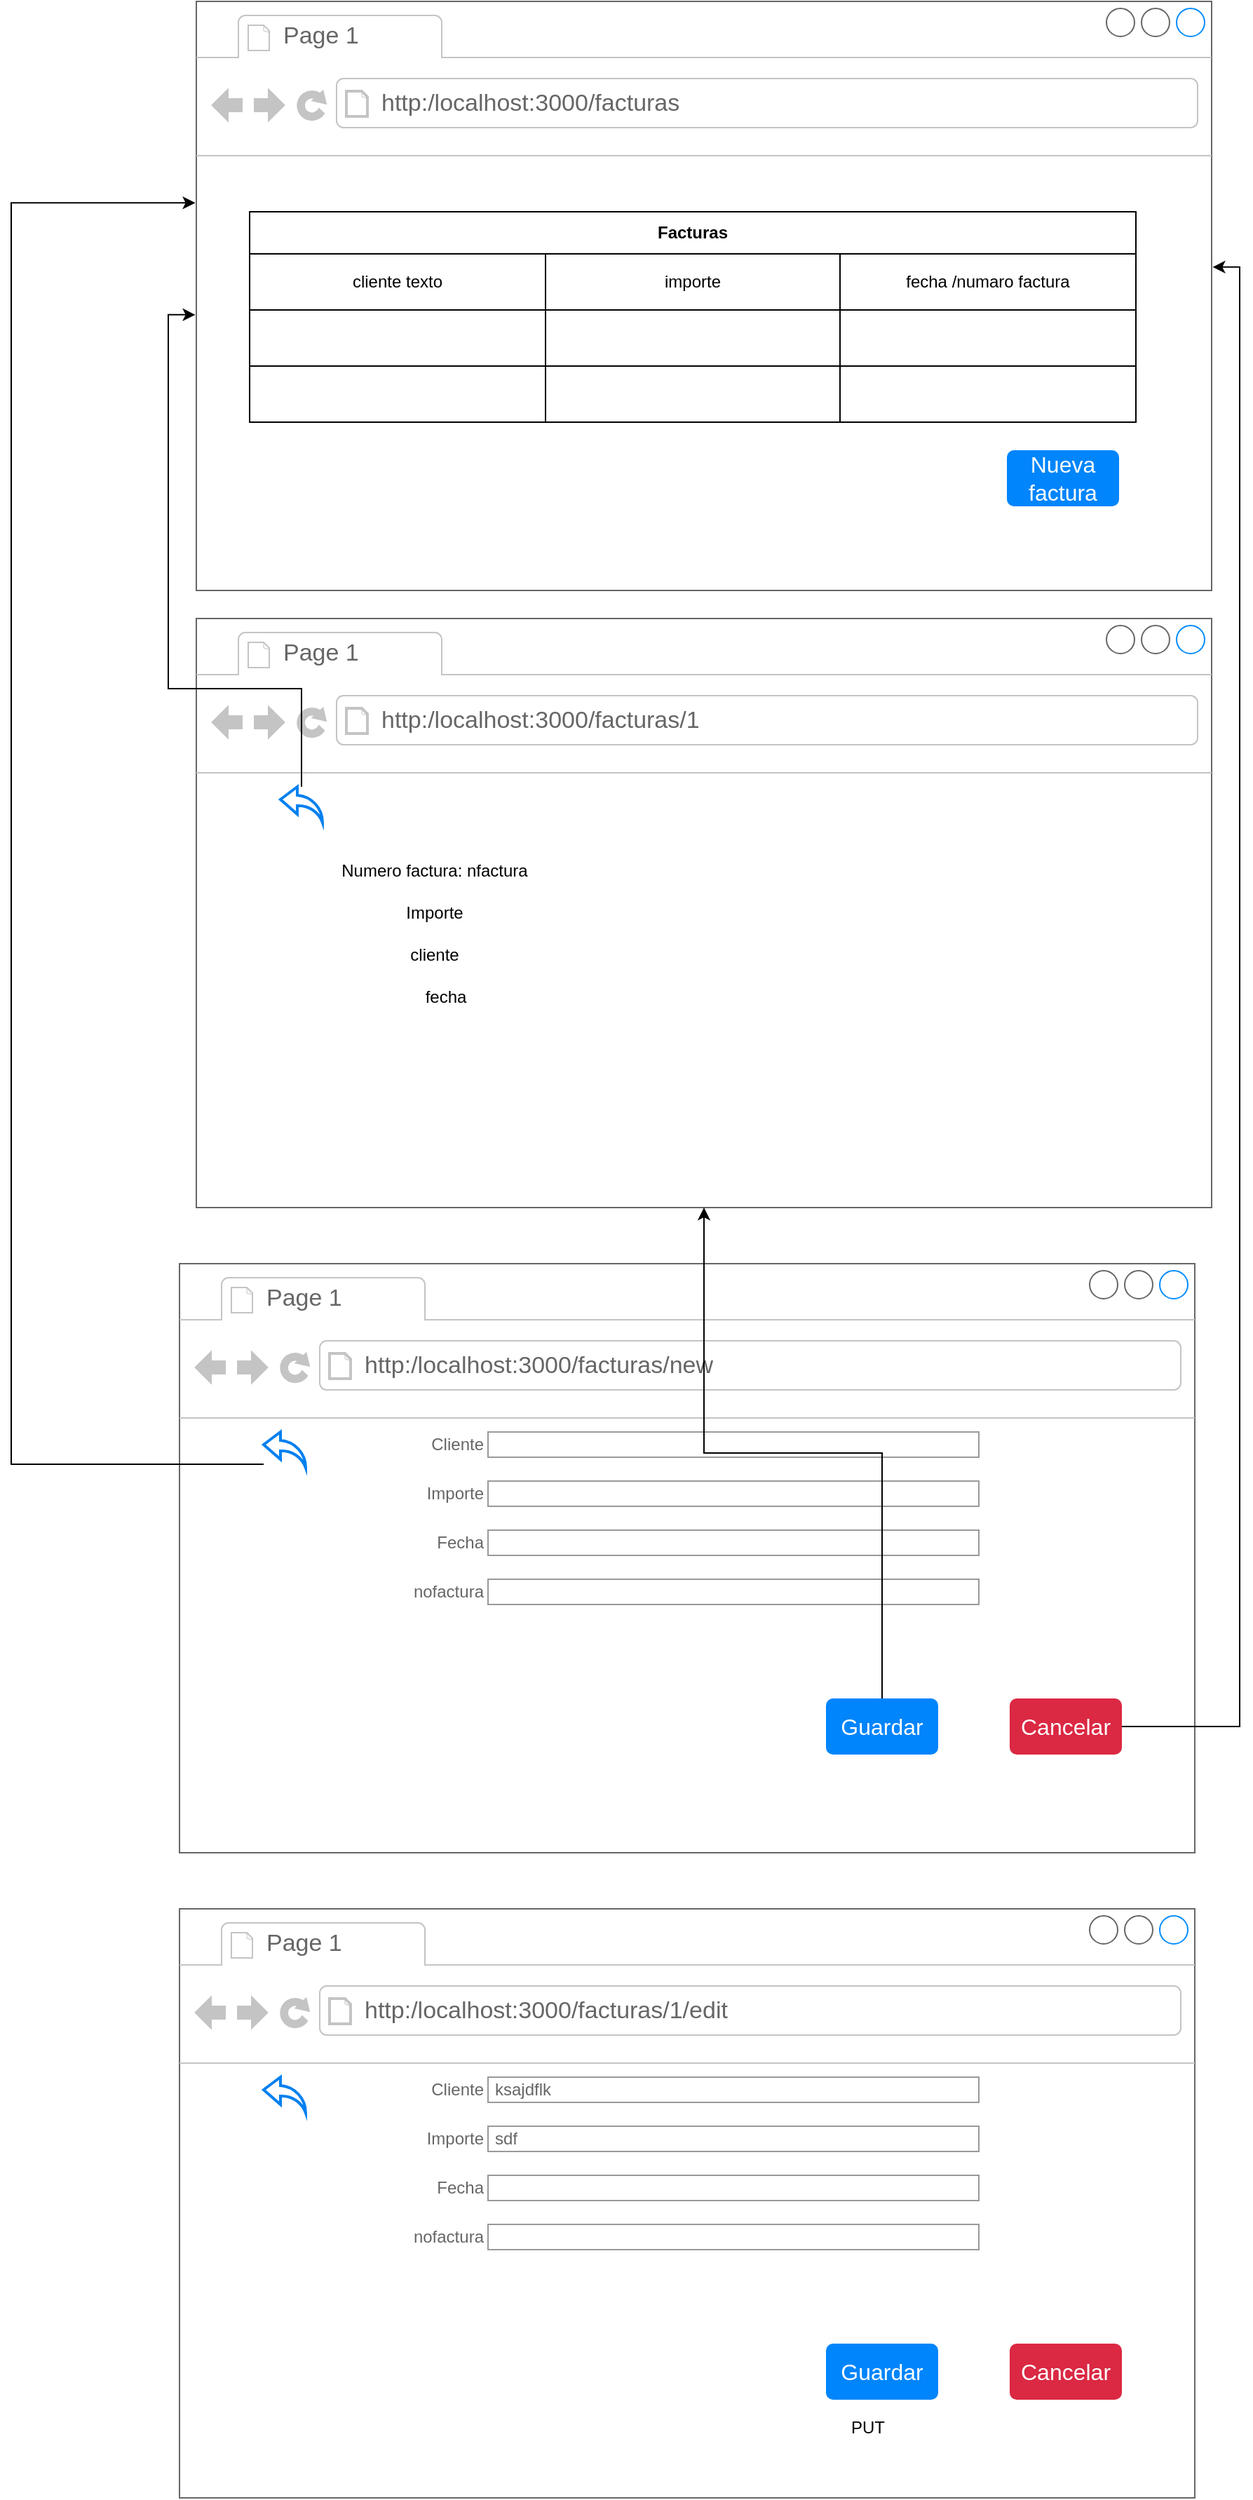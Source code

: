 <mxfile version="14.1.8" type="device" pages="2"><diagram id="fSq6Sp9WxHX3GQcqUJY0" name="Página-1"><mxGraphModel dx="1880" dy="739" grid="1" gridSize="10" guides="1" tooltips="1" connect="1" arrows="1" fold="1" page="1" pageScale="1" pageWidth="827" pageHeight="1169" math="0" shadow="0"><root><mxCell id="0"/><mxCell id="1" parent="0"/><mxCell id="awr5e5B4VhibVtoX33tE-1" value="" style="strokeWidth=1;shadow=0;dashed=0;align=center;html=1;shape=mxgraph.mockup.containers.browserWindow;rSize=0;strokeColor=#666666;strokeColor2=#008cff;strokeColor3=#c4c4c4;mainText=,;recursiveResize=0;" vertex="1" parent="1"><mxGeometry x="52" y="60" width="724" height="420" as="geometry"/></mxCell><mxCell id="awr5e5B4VhibVtoX33tE-2" value="Page 1" style="strokeWidth=1;shadow=0;dashed=0;align=center;html=1;shape=mxgraph.mockup.containers.anchor;fontSize=17;fontColor=#666666;align=left;" vertex="1" parent="awr5e5B4VhibVtoX33tE-1"><mxGeometry x="60" y="12" width="110" height="26" as="geometry"/></mxCell><mxCell id="awr5e5B4VhibVtoX33tE-3" value="http:/localhost:3000/facturas" style="strokeWidth=1;shadow=0;dashed=0;align=center;html=1;shape=mxgraph.mockup.containers.anchor;rSize=0;fontSize=17;fontColor=#666666;align=left;" vertex="1" parent="awr5e5B4VhibVtoX33tE-1"><mxGeometry x="130" y="60" width="250" height="26" as="geometry"/></mxCell><mxCell id="awr5e5B4VhibVtoX33tE-4" value="Facturas" style="shape=table;html=1;whiteSpace=wrap;startSize=30;container=1;collapsible=0;childLayout=tableLayout;fontStyle=1;align=center;" vertex="1" parent="awr5e5B4VhibVtoX33tE-1"><mxGeometry x="38" y="150" width="632" height="150" as="geometry"/></mxCell><mxCell id="awr5e5B4VhibVtoX33tE-5" value="" style="shape=partialRectangle;html=1;whiteSpace=wrap;collapsible=0;dropTarget=0;pointerEvents=0;fillColor=none;top=0;left=0;bottom=0;right=0;points=[[0,0.5],[1,0.5]];portConstraint=eastwest;" vertex="1" parent="awr5e5B4VhibVtoX33tE-4"><mxGeometry y="30" width="632" height="40" as="geometry"/></mxCell><mxCell id="awr5e5B4VhibVtoX33tE-6" value="cliente texto" style="shape=partialRectangle;html=1;whiteSpace=wrap;connectable=0;fillColor=none;top=0;left=0;bottom=0;right=0;overflow=hidden;" vertex="1" parent="awr5e5B4VhibVtoX33tE-5"><mxGeometry width="211" height="40" as="geometry"/></mxCell><mxCell id="awr5e5B4VhibVtoX33tE-7" value="importe" style="shape=partialRectangle;html=1;whiteSpace=wrap;connectable=0;fillColor=none;top=0;left=0;bottom=0;right=0;overflow=hidden;" vertex="1" parent="awr5e5B4VhibVtoX33tE-5"><mxGeometry x="211" width="210" height="40" as="geometry"/></mxCell><mxCell id="awr5e5B4VhibVtoX33tE-8" value="fecha /numaro factura" style="shape=partialRectangle;html=1;whiteSpace=wrap;connectable=0;fillColor=none;top=0;left=0;bottom=0;right=0;overflow=hidden;" vertex="1" parent="awr5e5B4VhibVtoX33tE-5"><mxGeometry x="421" width="211" height="40" as="geometry"/></mxCell><mxCell id="awr5e5B4VhibVtoX33tE-9" value="" style="shape=partialRectangle;html=1;whiteSpace=wrap;collapsible=0;dropTarget=0;pointerEvents=0;fillColor=none;top=0;left=0;bottom=0;right=0;points=[[0,0.5],[1,0.5]];portConstraint=eastwest;" vertex="1" parent="awr5e5B4VhibVtoX33tE-4"><mxGeometry y="70" width="632" height="40" as="geometry"/></mxCell><mxCell id="awr5e5B4VhibVtoX33tE-10" value="" style="shape=partialRectangle;html=1;whiteSpace=wrap;connectable=0;fillColor=none;top=0;left=0;bottom=0;right=0;overflow=hidden;" vertex="1" parent="awr5e5B4VhibVtoX33tE-9"><mxGeometry width="211" height="40" as="geometry"/></mxCell><mxCell id="awr5e5B4VhibVtoX33tE-11" value="" style="shape=partialRectangle;html=1;whiteSpace=wrap;connectable=0;fillColor=none;top=0;left=0;bottom=0;right=0;overflow=hidden;" vertex="1" parent="awr5e5B4VhibVtoX33tE-9"><mxGeometry x="211" width="210" height="40" as="geometry"/></mxCell><mxCell id="awr5e5B4VhibVtoX33tE-12" value="" style="shape=partialRectangle;html=1;whiteSpace=wrap;connectable=0;fillColor=none;top=0;left=0;bottom=0;right=0;overflow=hidden;" vertex="1" parent="awr5e5B4VhibVtoX33tE-9"><mxGeometry x="421" width="211" height="40" as="geometry"/></mxCell><mxCell id="awr5e5B4VhibVtoX33tE-13" value="" style="shape=partialRectangle;html=1;whiteSpace=wrap;collapsible=0;dropTarget=0;pointerEvents=0;fillColor=none;top=0;left=0;bottom=0;right=0;points=[[0,0.5],[1,0.5]];portConstraint=eastwest;" vertex="1" parent="awr5e5B4VhibVtoX33tE-4"><mxGeometry y="110" width="632" height="40" as="geometry"/></mxCell><mxCell id="awr5e5B4VhibVtoX33tE-14" value="" style="shape=partialRectangle;html=1;whiteSpace=wrap;connectable=0;fillColor=none;top=0;left=0;bottom=0;right=0;overflow=hidden;" vertex="1" parent="awr5e5B4VhibVtoX33tE-13"><mxGeometry width="211" height="40" as="geometry"/></mxCell><mxCell id="awr5e5B4VhibVtoX33tE-15" value="" style="shape=partialRectangle;html=1;whiteSpace=wrap;connectable=0;fillColor=none;top=0;left=0;bottom=0;right=0;overflow=hidden;" vertex="1" parent="awr5e5B4VhibVtoX33tE-13"><mxGeometry x="211" width="210" height="40" as="geometry"/></mxCell><mxCell id="awr5e5B4VhibVtoX33tE-16" value="" style="shape=partialRectangle;html=1;whiteSpace=wrap;connectable=0;fillColor=none;top=0;left=0;bottom=0;right=0;overflow=hidden;" vertex="1" parent="awr5e5B4VhibVtoX33tE-13"><mxGeometry x="421" width="211" height="40" as="geometry"/></mxCell><mxCell id="awr5e5B4VhibVtoX33tE-39" value="Nueva factura" style="html=1;shadow=0;dashed=0;shape=mxgraph.bootstrap.rrect;rSize=5;strokeColor=none;strokeWidth=1;fillColor=#0085FC;fontColor=#FFFFFF;whiteSpace=wrap;align=center;verticalAlign=middle;spacingLeft=0;fontStyle=0;fontSize=16;spacing=5;" vertex="1" parent="awr5e5B4VhibVtoX33tE-1"><mxGeometry x="578" y="320" width="80" height="40" as="geometry"/></mxCell><mxCell id="awr5e5B4VhibVtoX33tE-17" value="" style="strokeWidth=1;shadow=0;dashed=0;align=center;html=1;shape=mxgraph.mockup.containers.browserWindow;rSize=0;strokeColor=#666666;strokeColor2=#008cff;strokeColor3=#c4c4c4;mainText=,;recursiveResize=0;" vertex="1" parent="1"><mxGeometry x="52" y="500" width="724" height="420" as="geometry"/></mxCell><mxCell id="awr5e5B4VhibVtoX33tE-18" value="Page 1" style="strokeWidth=1;shadow=0;dashed=0;align=center;html=1;shape=mxgraph.mockup.containers.anchor;fontSize=17;fontColor=#666666;align=left;" vertex="1" parent="awr5e5B4VhibVtoX33tE-17"><mxGeometry x="60" y="12" width="110" height="26" as="geometry"/></mxCell><mxCell id="awr5e5B4VhibVtoX33tE-19" value="http:/localhost:3000/facturas/1" style="strokeWidth=1;shadow=0;dashed=0;align=center;html=1;shape=mxgraph.mockup.containers.anchor;rSize=0;fontSize=17;fontColor=#666666;align=left;" vertex="1" parent="awr5e5B4VhibVtoX33tE-17"><mxGeometry x="130" y="60" width="250" height="26" as="geometry"/></mxCell><mxCell id="awr5e5B4VhibVtoX33tE-33" value="Numero factura: nfactura" style="text;html=1;strokeColor=none;fillColor=none;align=center;verticalAlign=middle;whiteSpace=wrap;rounded=0;" vertex="1" parent="awr5e5B4VhibVtoX33tE-17"><mxGeometry x="60" y="170" width="220" height="20" as="geometry"/></mxCell><mxCell id="awr5e5B4VhibVtoX33tE-36" value="fecha" style="text;html=1;strokeColor=none;fillColor=none;align=center;verticalAlign=middle;whiteSpace=wrap;rounded=0;" vertex="1" parent="awr5e5B4VhibVtoX33tE-17"><mxGeometry x="68" y="260" width="220" height="20" as="geometry"/></mxCell><mxCell id="awr5e5B4VhibVtoX33tE-35" value="cliente" style="text;html=1;strokeColor=none;fillColor=none;align=center;verticalAlign=middle;whiteSpace=wrap;rounded=0;" vertex="1" parent="awr5e5B4VhibVtoX33tE-17"><mxGeometry x="60" y="230" width="220" height="20" as="geometry"/></mxCell><mxCell id="awr5e5B4VhibVtoX33tE-34" value="Importe" style="text;html=1;strokeColor=none;fillColor=none;align=center;verticalAlign=middle;whiteSpace=wrap;rounded=0;" vertex="1" parent="awr5e5B4VhibVtoX33tE-17"><mxGeometry x="60" y="200" width="220" height="20" as="geometry"/></mxCell><mxCell id="awr5e5B4VhibVtoX33tE-37" value="" style="html=1;verticalLabelPosition=bottom;align=center;labelBackgroundColor=#ffffff;verticalAlign=top;strokeWidth=2;strokeColor=#0080F0;shadow=0;dashed=0;shape=mxgraph.ios7.icons.back;" vertex="1" parent="awr5e5B4VhibVtoX33tE-17"><mxGeometry x="60" y="120" width="30" height="25.5" as="geometry"/></mxCell><mxCell id="awr5e5B4VhibVtoX33tE-38" style="edgeStyle=orthogonalEdgeStyle;rounded=0;orthogonalLoop=1;jettySize=auto;html=1;entryX=-0.001;entryY=0.532;entryDx=0;entryDy=0;entryPerimeter=0;" edge="1" parent="1" source="awr5e5B4VhibVtoX33tE-37" target="awr5e5B4VhibVtoX33tE-1"><mxGeometry relative="1" as="geometry"/></mxCell><mxCell id="awr5e5B4VhibVtoX33tE-51" value="" style="strokeWidth=1;shadow=0;dashed=0;align=center;html=1;shape=mxgraph.mockup.containers.browserWindow;rSize=0;strokeColor=#666666;strokeColor2=#008cff;strokeColor3=#c4c4c4;mainText=,;recursiveResize=0;" vertex="1" parent="1"><mxGeometry x="40" y="960" width="724" height="420" as="geometry"/></mxCell><mxCell id="awr5e5B4VhibVtoX33tE-52" value="Page 1" style="strokeWidth=1;shadow=0;dashed=0;align=center;html=1;shape=mxgraph.mockup.containers.anchor;fontSize=17;fontColor=#666666;align=left;" vertex="1" parent="awr5e5B4VhibVtoX33tE-51"><mxGeometry x="60" y="12" width="110" height="26" as="geometry"/></mxCell><mxCell id="awr5e5B4VhibVtoX33tE-53" value="http:/localhost:3000/facturas/new" style="strokeWidth=1;shadow=0;dashed=0;align=center;html=1;shape=mxgraph.mockup.containers.anchor;rSize=0;fontSize=17;fontColor=#666666;align=left;" vertex="1" parent="awr5e5B4VhibVtoX33tE-51"><mxGeometry x="130" y="60" width="250" height="26" as="geometry"/></mxCell><mxCell id="awr5e5B4VhibVtoX33tE-58" value="" style="html=1;verticalLabelPosition=bottom;align=center;labelBackgroundColor=#ffffff;verticalAlign=top;strokeWidth=2;strokeColor=#0080F0;shadow=0;dashed=0;shape=mxgraph.ios7.icons.back;" vertex="1" parent="awr5e5B4VhibVtoX33tE-51"><mxGeometry x="60" y="120" width="30" height="25.5" as="geometry"/></mxCell><mxCell id="awr5e5B4VhibVtoX33tE-59" value="Cliente" style="strokeWidth=1;shadow=0;dashed=0;align=center;html=1;shape=mxgraph.mockup.forms.anchor;align=right;spacingRight=2;fontColor=#666666;" vertex="1" parent="awr5e5B4VhibVtoX33tE-51"><mxGeometry x="170" y="120" width="50" height="18" as="geometry"/></mxCell><mxCell id="awr5e5B4VhibVtoX33tE-60" value="" style="strokeWidth=1;shadow=0;dashed=0;align=center;html=1;shape=mxgraph.mockup.forms.rrect;fillColor=#ffffff;rSize=0;fontColor=#666666;align=left;spacingLeft=3;strokeColor=#999999;" vertex="1" parent="awr5e5B4VhibVtoX33tE-51"><mxGeometry x="220" y="120" width="350" height="18" as="geometry"/></mxCell><mxCell id="awr5e5B4VhibVtoX33tE-61" value="Importe" style="strokeWidth=1;shadow=0;dashed=0;align=center;html=1;shape=mxgraph.mockup.forms.anchor;align=right;spacingRight=2;fontColor=#666666;" vertex="1" parent="awr5e5B4VhibVtoX33tE-51"><mxGeometry x="170" y="155" width="50" height="18" as="geometry"/></mxCell><mxCell id="awr5e5B4VhibVtoX33tE-62" value="" style="strokeWidth=1;shadow=0;dashed=0;align=center;html=1;shape=mxgraph.mockup.forms.rrect;fillColor=#ffffff;rSize=0;fontColor=#666666;align=left;spacingLeft=3;strokeColor=#999999;" vertex="1" parent="awr5e5B4VhibVtoX33tE-51"><mxGeometry x="220" y="155" width="350" height="18" as="geometry"/></mxCell><mxCell id="awr5e5B4VhibVtoX33tE-63" value="Fecha" style="strokeWidth=1;shadow=0;dashed=0;align=center;html=1;shape=mxgraph.mockup.forms.anchor;align=right;spacingRight=2;fontColor=#666666;" vertex="1" parent="awr5e5B4VhibVtoX33tE-51"><mxGeometry x="170" y="190" width="50" height="18" as="geometry"/></mxCell><mxCell id="awr5e5B4VhibVtoX33tE-64" value="" style="strokeWidth=1;shadow=0;dashed=0;align=center;html=1;shape=mxgraph.mockup.forms.rrect;fillColor=#ffffff;rSize=0;fontColor=#666666;align=left;spacingLeft=3;strokeColor=#999999;" vertex="1" parent="awr5e5B4VhibVtoX33tE-51"><mxGeometry x="220" y="190" width="350" height="18" as="geometry"/></mxCell><mxCell id="awr5e5B4VhibVtoX33tE-65" value="nofactura" style="strokeWidth=1;shadow=0;dashed=0;align=center;html=1;shape=mxgraph.mockup.forms.anchor;align=right;spacingRight=2;fontColor=#666666;" vertex="1" parent="awr5e5B4VhibVtoX33tE-51"><mxGeometry x="170" y="225" width="50" height="18" as="geometry"/></mxCell><mxCell id="awr5e5B4VhibVtoX33tE-66" value="" style="strokeWidth=1;shadow=0;dashed=0;align=center;html=1;shape=mxgraph.mockup.forms.rrect;fillColor=#ffffff;rSize=0;fontColor=#666666;align=left;spacingLeft=3;strokeColor=#999999;" vertex="1" parent="awr5e5B4VhibVtoX33tE-51"><mxGeometry x="220" y="225" width="350" height="18" as="geometry"/></mxCell><mxCell id="awr5e5B4VhibVtoX33tE-71" value="Guardar" style="html=1;shadow=0;dashed=0;shape=mxgraph.bootstrap.rrect;rSize=5;strokeColor=none;strokeWidth=1;fillColor=#0085FC;fontColor=#FFFFFF;whiteSpace=wrap;align=center;verticalAlign=middle;spacingLeft=0;fontStyle=0;fontSize=16;spacing=5;" vertex="1" parent="awr5e5B4VhibVtoX33tE-51"><mxGeometry x="461" y="310" width="80" height="40" as="geometry"/></mxCell><mxCell id="awr5e5B4VhibVtoX33tE-72" value="Cancelar" style="html=1;shadow=0;dashed=0;shape=mxgraph.bootstrap.rrect;rSize=5;strokeColor=none;strokeWidth=1;fillColor=#DB2843;fontColor=#FFFFFF;whiteSpace=wrap;align=center;verticalAlign=middle;spacingLeft=0;fontStyle=0;fontSize=16;spacing=5;" vertex="1" parent="awr5e5B4VhibVtoX33tE-51"><mxGeometry x="592" y="310" width="80" height="40" as="geometry"/></mxCell><mxCell id="awr5e5B4VhibVtoX33tE-70" style="edgeStyle=orthogonalEdgeStyle;rounded=0;orthogonalLoop=1;jettySize=auto;html=1;entryX=-0.001;entryY=0.342;entryDx=0;entryDy=0;entryPerimeter=0;" edge="1" parent="1" source="awr5e5B4VhibVtoX33tE-58" target="awr5e5B4VhibVtoX33tE-1"><mxGeometry relative="1" as="geometry"><Array as="points"><mxPoint x="-80" y="1103"/><mxPoint x="-80" y="204"/></Array></mxGeometry></mxCell><mxCell id="awr5e5B4VhibVtoX33tE-73" style="edgeStyle=orthogonalEdgeStyle;rounded=0;orthogonalLoop=1;jettySize=auto;html=1;" edge="1" parent="1" source="awr5e5B4VhibVtoX33tE-71" target="awr5e5B4VhibVtoX33tE-17"><mxGeometry relative="1" as="geometry"/></mxCell><mxCell id="awr5e5B4VhibVtoX33tE-74" style="edgeStyle=orthogonalEdgeStyle;rounded=0;orthogonalLoop=1;jettySize=auto;html=1;entryX=1.001;entryY=0.451;entryDx=0;entryDy=0;entryPerimeter=0;" edge="1" parent="1" source="awr5e5B4VhibVtoX33tE-72" target="awr5e5B4VhibVtoX33tE-1"><mxGeometry relative="1" as="geometry"><Array as="points"><mxPoint x="796" y="1290"/><mxPoint x="796" y="249"/></Array></mxGeometry></mxCell><mxCell id="awr5e5B4VhibVtoX33tE-75" value="" style="strokeWidth=1;shadow=0;dashed=0;align=center;html=1;shape=mxgraph.mockup.containers.browserWindow;rSize=0;strokeColor=#666666;strokeColor2=#008cff;strokeColor3=#c4c4c4;mainText=,;recursiveResize=0;" vertex="1" parent="1"><mxGeometry x="40" y="1420" width="724" height="420" as="geometry"/></mxCell><mxCell id="awr5e5B4VhibVtoX33tE-76" value="Page 1" style="strokeWidth=1;shadow=0;dashed=0;align=center;html=1;shape=mxgraph.mockup.containers.anchor;fontSize=17;fontColor=#666666;align=left;" vertex="1" parent="awr5e5B4VhibVtoX33tE-75"><mxGeometry x="60" y="12" width="110" height="26" as="geometry"/></mxCell><mxCell id="awr5e5B4VhibVtoX33tE-77" value="http:/localhost:3000/facturas/1/edit" style="strokeWidth=1;shadow=0;dashed=0;align=center;html=1;shape=mxgraph.mockup.containers.anchor;rSize=0;fontSize=17;fontColor=#666666;align=left;" vertex="1" parent="awr5e5B4VhibVtoX33tE-75"><mxGeometry x="130" y="60" width="250" height="26" as="geometry"/></mxCell><mxCell id="awr5e5B4VhibVtoX33tE-78" value="" style="html=1;verticalLabelPosition=bottom;align=center;labelBackgroundColor=#ffffff;verticalAlign=top;strokeWidth=2;strokeColor=#0080F0;shadow=0;dashed=0;shape=mxgraph.ios7.icons.back;" vertex="1" parent="awr5e5B4VhibVtoX33tE-75"><mxGeometry x="60" y="120" width="30" height="25.5" as="geometry"/></mxCell><mxCell id="awr5e5B4VhibVtoX33tE-79" value="Cliente" style="strokeWidth=1;shadow=0;dashed=0;align=center;html=1;shape=mxgraph.mockup.forms.anchor;align=right;spacingRight=2;fontColor=#666666;" vertex="1" parent="awr5e5B4VhibVtoX33tE-75"><mxGeometry x="170" y="120" width="50" height="18" as="geometry"/></mxCell><mxCell id="awr5e5B4VhibVtoX33tE-80" value="ksajdflk" style="strokeWidth=1;shadow=0;dashed=0;align=center;html=1;shape=mxgraph.mockup.forms.rrect;fillColor=#ffffff;rSize=0;fontColor=#666666;align=left;spacingLeft=3;strokeColor=#999999;" vertex="1" parent="awr5e5B4VhibVtoX33tE-75"><mxGeometry x="220" y="120" width="350" height="18" as="geometry"/></mxCell><mxCell id="awr5e5B4VhibVtoX33tE-81" value="Importe" style="strokeWidth=1;shadow=0;dashed=0;align=center;html=1;shape=mxgraph.mockup.forms.anchor;align=right;spacingRight=2;fontColor=#666666;" vertex="1" parent="awr5e5B4VhibVtoX33tE-75"><mxGeometry x="170" y="155" width="50" height="18" as="geometry"/></mxCell><mxCell id="awr5e5B4VhibVtoX33tE-82" value="sdf" style="strokeWidth=1;shadow=0;dashed=0;align=center;html=1;shape=mxgraph.mockup.forms.rrect;fillColor=#ffffff;rSize=0;fontColor=#666666;align=left;spacingLeft=3;strokeColor=#999999;" vertex="1" parent="awr5e5B4VhibVtoX33tE-75"><mxGeometry x="220" y="155" width="350" height="18" as="geometry"/></mxCell><mxCell id="awr5e5B4VhibVtoX33tE-83" value="Fecha" style="strokeWidth=1;shadow=0;dashed=0;align=center;html=1;shape=mxgraph.mockup.forms.anchor;align=right;spacingRight=2;fontColor=#666666;" vertex="1" parent="awr5e5B4VhibVtoX33tE-75"><mxGeometry x="170" y="190" width="50" height="18" as="geometry"/></mxCell><mxCell id="awr5e5B4VhibVtoX33tE-84" value="" style="strokeWidth=1;shadow=0;dashed=0;align=center;html=1;shape=mxgraph.mockup.forms.rrect;fillColor=#ffffff;rSize=0;fontColor=#666666;align=left;spacingLeft=3;strokeColor=#999999;" vertex="1" parent="awr5e5B4VhibVtoX33tE-75"><mxGeometry x="220" y="190" width="350" height="18" as="geometry"/></mxCell><mxCell id="awr5e5B4VhibVtoX33tE-85" value="nofactura" style="strokeWidth=1;shadow=0;dashed=0;align=center;html=1;shape=mxgraph.mockup.forms.anchor;align=right;spacingRight=2;fontColor=#666666;" vertex="1" parent="awr5e5B4VhibVtoX33tE-75"><mxGeometry x="170" y="225" width="50" height="18" as="geometry"/></mxCell><mxCell id="awr5e5B4VhibVtoX33tE-86" value="" style="strokeWidth=1;shadow=0;dashed=0;align=center;html=1;shape=mxgraph.mockup.forms.rrect;fillColor=#ffffff;rSize=0;fontColor=#666666;align=left;spacingLeft=3;strokeColor=#999999;" vertex="1" parent="awr5e5B4VhibVtoX33tE-75"><mxGeometry x="220" y="225" width="350" height="18" as="geometry"/></mxCell><mxCell id="awr5e5B4VhibVtoX33tE-87" value="Guardar" style="html=1;shadow=0;dashed=0;shape=mxgraph.bootstrap.rrect;rSize=5;strokeColor=none;strokeWidth=1;fillColor=#0085FC;fontColor=#FFFFFF;whiteSpace=wrap;align=center;verticalAlign=middle;spacingLeft=0;fontStyle=0;fontSize=16;spacing=5;" vertex="1" parent="awr5e5B4VhibVtoX33tE-75"><mxGeometry x="461" y="310" width="80" height="40" as="geometry"/></mxCell><mxCell id="awr5e5B4VhibVtoX33tE-88" value="Cancelar" style="html=1;shadow=0;dashed=0;shape=mxgraph.bootstrap.rrect;rSize=5;strokeColor=none;strokeWidth=1;fillColor=#DB2843;fontColor=#FFFFFF;whiteSpace=wrap;align=center;verticalAlign=middle;spacingLeft=0;fontStyle=0;fontSize=16;spacing=5;" vertex="1" parent="awr5e5B4VhibVtoX33tE-75"><mxGeometry x="592" y="310" width="80" height="40" as="geometry"/></mxCell><mxCell id="awr5e5B4VhibVtoX33tE-89" value="PUT" style="text;html=1;strokeColor=none;fillColor=none;align=center;verticalAlign=middle;whiteSpace=wrap;rounded=0;" vertex="1" parent="awr5e5B4VhibVtoX33tE-75"><mxGeometry x="471" y="360" width="40" height="20" as="geometry"/></mxCell></root></mxGraphModel></diagram><diagram id="_WvhRfQneH_hgj94Sd_T" name="Página-2"><mxGraphModel dx="602" dy="422" grid="1" gridSize="10" guides="1" tooltips="1" connect="1" arrows="1" fold="1" page="1" pageScale="1" pageWidth="827" pageHeight="1169" math="0" shadow="0"><root><mxCell id="Hoh_FW0wI0iZIem-M_bH-0"/><mxCell id="Hoh_FW0wI0iZIem-M_bH-1" parent="Hoh_FW0wI0iZIem-M_bH-0"/><mxCell id="Hoh_FW0wI0iZIem-M_bH-2" value="" style="whiteSpace=wrap;html=1;aspect=fixed;fillColor=#fff2cc;strokeColor=#d6b656;" vertex="1" parent="Hoh_FW0wI0iZIem-M_bH-1"><mxGeometry x="150" y="160" width="80" height="80" as="geometry"/></mxCell><mxCell id="Hoh_FW0wI0iZIem-M_bH-3" value="" style="whiteSpace=wrap;html=1;aspect=fixed;fillColor=#fff2cc;strokeColor=#d6b656;" vertex="1" parent="Hoh_FW0wI0iZIem-M_bH-1"><mxGeometry x="250" y="160" width="80" height="80" as="geometry"/></mxCell><mxCell id="Hoh_FW0wI0iZIem-M_bH-4" value="" style="whiteSpace=wrap;html=1;aspect=fixed;fillColor=#fff2cc;strokeColor=#d6b656;" vertex="1" parent="Hoh_FW0wI0iZIem-M_bH-1"><mxGeometry x="350" y="160" width="80" height="80" as="geometry"/></mxCell><mxCell id="Hoh_FW0wI0iZIem-M_bH-5" value="" style="whiteSpace=wrap;html=1;aspect=fixed;fillColor=#fff2cc;strokeColor=#d6b656;" vertex="1" parent="Hoh_FW0wI0iZIem-M_bH-1"><mxGeometry x="450" y="160" width="80" height="80" as="geometry"/></mxCell><mxCell id="Hoh_FW0wI0iZIem-M_bH-7" value="" style="whiteSpace=wrap;html=1;aspect=fixed;fillColor=#fff2cc;strokeColor=#d6b656;" vertex="1" parent="Hoh_FW0wI0iZIem-M_bH-1"><mxGeometry x="150" y="250" width="80" height="80" as="geometry"/></mxCell><mxCell id="Hoh_FW0wI0iZIem-M_bH-8" value="" style="whiteSpace=wrap;html=1;aspect=fixed;fillColor=#fff2cc;strokeColor=#d6b656;" vertex="1" parent="Hoh_FW0wI0iZIem-M_bH-1"><mxGeometry x="250" y="250" width="80" height="80" as="geometry"/></mxCell><mxCell id="Hoh_FW0wI0iZIem-M_bH-9" value="" style="whiteSpace=wrap;html=1;aspect=fixed;fillColor=#fff2cc;strokeColor=#d6b656;" vertex="1" parent="Hoh_FW0wI0iZIem-M_bH-1"><mxGeometry x="350" y="250" width="80" height="80" as="geometry"/></mxCell><mxCell id="Hoh_FW0wI0iZIem-M_bH-10" value="" style="whiteSpace=wrap;html=1;aspect=fixed;fillColor=#dae8fc;strokeColor=#6c8ebf;" vertex="1" parent="Hoh_FW0wI0iZIem-M_bH-1"><mxGeometry x="450" y="250" width="80" height="80" as="geometry"/></mxCell><mxCell id="Hoh_FW0wI0iZIem-M_bH-11" value="" style="whiteSpace=wrap;html=1;aspect=fixed;fillColor=#fff2cc;strokeColor=#d6b656;" vertex="1" parent="Hoh_FW0wI0iZIem-M_bH-1"><mxGeometry x="150" y="340" width="80" height="80" as="geometry"/></mxCell><mxCell id="Hoh_FW0wI0iZIem-M_bH-12" value="" style="whiteSpace=wrap;html=1;aspect=fixed;fillColor=#fff2cc;strokeColor=#d6b656;" vertex="1" parent="Hoh_FW0wI0iZIem-M_bH-1"><mxGeometry x="250" y="340" width="80" height="80" as="geometry"/></mxCell><mxCell id="Hoh_FW0wI0iZIem-M_bH-13" value="" style="whiteSpace=wrap;html=1;aspect=fixed;fillColor=#fff2cc;strokeColor=#d6b656;" vertex="1" parent="Hoh_FW0wI0iZIem-M_bH-1"><mxGeometry x="350" y="340" width="80" height="80" as="geometry"/></mxCell><mxCell id="Hoh_FW0wI0iZIem-M_bH-14" value="" style="whiteSpace=wrap;html=1;aspect=fixed;fillColor=#fff2cc;strokeColor=#d6b656;" vertex="1" parent="Hoh_FW0wI0iZIem-M_bH-1"><mxGeometry x="450" y="340" width="80" height="80" as="geometry"/></mxCell><mxCell id="Hoh_FW0wI0iZIem-M_bH-15" value="" style="whiteSpace=wrap;html=1;aspect=fixed;fillColor=#fff2cc;strokeColor=#d6b656;" vertex="1" parent="Hoh_FW0wI0iZIem-M_bH-1"><mxGeometry x="150" y="430" width="80" height="80" as="geometry"/></mxCell><mxCell id="Hoh_FW0wI0iZIem-M_bH-16" value="" style="whiteSpace=wrap;html=1;aspect=fixed;fillColor=#fff2cc;strokeColor=#d6b656;" vertex="1" parent="Hoh_FW0wI0iZIem-M_bH-1"><mxGeometry x="250" y="430" width="80" height="80" as="geometry"/></mxCell><mxCell id="Hoh_FW0wI0iZIem-M_bH-17" value="" style="whiteSpace=wrap;html=1;aspect=fixed;fillColor=#fff2cc;strokeColor=#d6b656;" vertex="1" parent="Hoh_FW0wI0iZIem-M_bH-1"><mxGeometry x="350" y="430" width="80" height="80" as="geometry"/></mxCell><mxCell id="Hoh_FW0wI0iZIem-M_bH-18" value="" style="whiteSpace=wrap;html=1;aspect=fixed;fillColor=#fff2cc;strokeColor=#d6b656;" vertex="1" parent="Hoh_FW0wI0iZIem-M_bH-1"><mxGeometry x="450" y="430" width="80" height="80" as="geometry"/></mxCell><mxCell id="Hoh_FW0wI0iZIem-M_bH-19" value="[&lt;br&gt;&amp;nbsp; {&lt;br&gt;&amp;nbsp; &amp;nbsp;imagen: &quot;htttops&quot;,&lt;br&gt;&amp;nbsp; &amp;nbsp;encontrado: false,&lt;br&gt;&amp;nbsp; &amp;nbsp;visible: false&lt;br&gt;&amp;nbsp; },&lt;br&gt;&lt;br&gt;]" style="text;html=1;strokeColor=none;fillColor=none;align=left;verticalAlign=middle;whiteSpace=wrap;rounded=0;" vertex="1" parent="Hoh_FW0wI0iZIem-M_bH-1"><mxGeometry x="150" y="585" width="300" height="20" as="geometry"/></mxCell><mxCell id="Hoh_FW0wI0iZIem-M_bH-21" value="Array.shuffle()" style="text;html=1;strokeColor=none;fillColor=none;align=center;verticalAlign=middle;whiteSpace=wrap;rounded=0;" vertex="1" parent="Hoh_FW0wI0iZIem-M_bH-1"><mxGeometry x="150" y="680" width="40" height="20" as="geometry"/></mxCell><mxCell id="Hoh_FW0wI0iZIem-M_bH-22" value="contar el número de intentos&lt;br&gt;guardar records.." style="text;html=1;strokeColor=none;fillColor=none;align=center;verticalAlign=middle;whiteSpace=wrap;rounded=0;" vertex="1" parent="Hoh_FW0wI0iZIem-M_bH-1"><mxGeometry x="45" y="740" width="290" height="20" as="geometry"/></mxCell></root></mxGraphModel></diagram></mxfile>